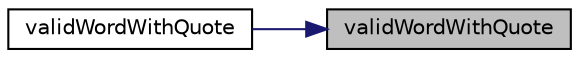 digraph "validWordWithQuote"
{
 // LATEX_PDF_SIZE
  edge [fontname="Helvetica",fontsize="10",labelfontname="Helvetica",labelfontsize="10"];
  node [fontname="Helvetica",fontsize="10",shape=record];
  rankdir="RL";
  Node1 [label="validWordWithQuote",height=0.2,width=0.4,color="black", fillcolor="grey75", style="filled", fontcolor="black",tooltip="Is c a valid character including quote?"];
  Node1 -> Node2 [dir="back",color="midnightblue",fontsize="10",style="solid",fontname="Helvetica"];
  Node2 [label="validWordWithQuote",height=0.2,width=0.4,color="black", fillcolor="white", style="filled",URL="$namespacepFlow.html#aa0d361c39ae7e7d621d85ede0606bd34",tooltip="Is a valid word with qoute?"];
}
